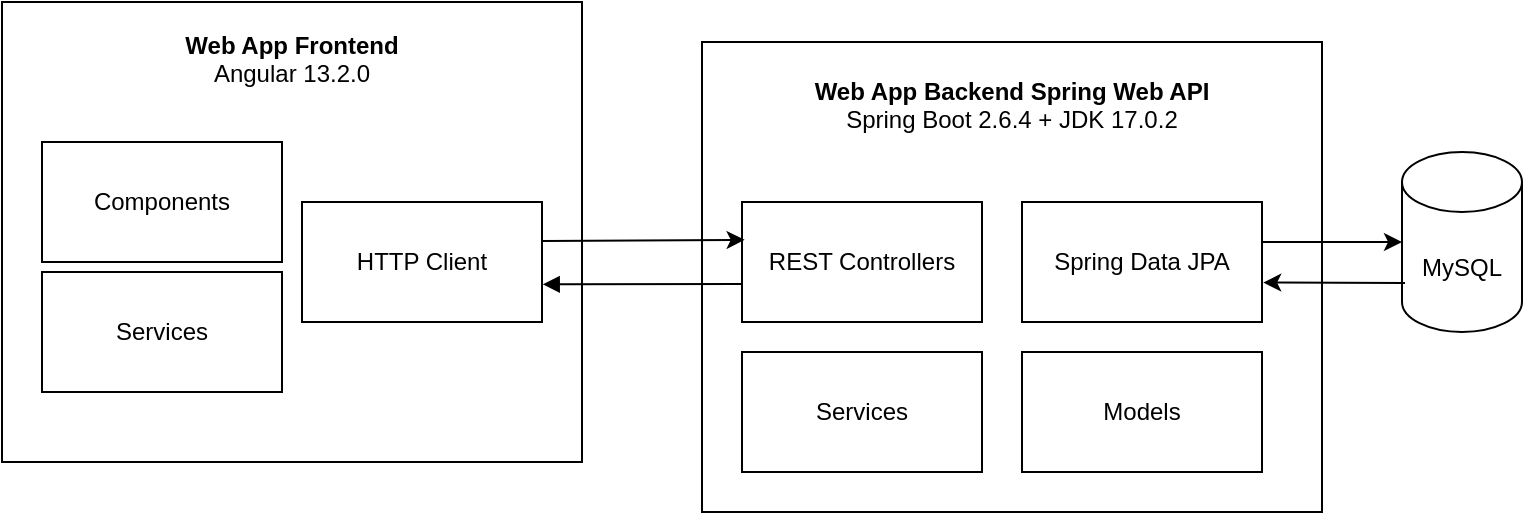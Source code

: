 <mxfile version="17.1.3" type="device"><diagram id="1XXP8GII-GXch3vV3Cl-" name="Page-1"><mxGraphModel dx="934" dy="495" grid="1" gridSize="10" guides="1" tooltips="1" connect="1" arrows="1" fold="1" page="1" pageScale="1" pageWidth="827" pageHeight="1169" math="0" shadow="0"><root><mxCell id="0"/><mxCell id="1" parent="0"/><mxCell id="43_yraPaDcWO1A_HJWw1-1" value="&lt;b&gt;Web App&amp;nbsp;&lt;/b&gt;&lt;b&gt;Frontend&lt;/b&gt;&lt;br&gt;Angular 13.2.0&lt;br&gt;&lt;br&gt;&lt;br&gt;&lt;br&gt;&lt;br&gt;&lt;br&gt;&lt;br&gt;&lt;br&gt;&lt;br&gt;&lt;br&gt;&lt;br&gt;&lt;br&gt;&lt;br&gt;" style="rounded=0;whiteSpace=wrap;html=1;" parent="1" vertex="1"><mxGeometry x="20" y="65" width="290" height="230" as="geometry"/></mxCell><mxCell id="43_yraPaDcWO1A_HJWw1-2" value="&lt;b&gt;Web App Backend Spring Web API&lt;/b&gt;&lt;br&gt;Spring Boot 2.6.4 + JDK 17.0.2&lt;br&gt;&lt;br&gt;&lt;br&gt;&lt;br&gt;&lt;br&gt;&lt;br&gt;&lt;br&gt;&lt;br&gt;&lt;br&gt;&lt;br&gt;&lt;br&gt;&lt;br&gt;&lt;br&gt;" style="rounded=0;whiteSpace=wrap;html=1;" parent="1" vertex="1"><mxGeometry x="370" y="85" width="310" height="235" as="geometry"/></mxCell><mxCell id="43_yraPaDcWO1A_HJWw1-3" value="REST Controllers" style="rounded=0;whiteSpace=wrap;html=1;" parent="1" vertex="1"><mxGeometry x="390" y="165" width="120" height="60" as="geometry"/></mxCell><mxCell id="43_yraPaDcWO1A_HJWw1-4" value="Spring Data JPA" style="rounded=0;whiteSpace=wrap;html=1;align=center;" parent="1" vertex="1"><mxGeometry x="530" y="165" width="120" height="60" as="geometry"/></mxCell><mxCell id="43_yraPaDcWO1A_HJWw1-6" value="MySQL" style="shape=cylinder3;whiteSpace=wrap;html=1;boundedLbl=1;backgroundOutline=1;size=15;" parent="1" vertex="1"><mxGeometry x="720" y="140" width="60" height="90" as="geometry"/></mxCell><mxCell id="43_yraPaDcWO1A_HJWw1-7" value="" style="endArrow=classic;html=1;rounded=0;exitX=0.025;exitY=0.728;exitDx=0;exitDy=0;exitPerimeter=0;entryX=1.005;entryY=0.671;entryDx=0;entryDy=0;entryPerimeter=0;" parent="1" source="43_yraPaDcWO1A_HJWw1-6" target="43_yraPaDcWO1A_HJWw1-4" edge="1"><mxGeometry width="50" height="50" relative="1" as="geometry"><mxPoint x="680" y="320" as="sourcePoint"/><mxPoint x="730" y="270" as="targetPoint"/></mxGeometry></mxCell><mxCell id="43_yraPaDcWO1A_HJWw1-11" value="" style="endArrow=classic;html=1;rounded=0;entryX=0.011;entryY=0.315;entryDx=0;entryDy=0;exitX=1.003;exitY=0.326;exitDx=0;exitDy=0;exitPerimeter=0;entryPerimeter=0;" parent="1" source="NTlR6LpEG5GyWHnFqFtx-4" target="43_yraPaDcWO1A_HJWw1-3" edge="1"><mxGeometry width="50" height="50" relative="1" as="geometry"><mxPoint x="80" y="360" as="sourcePoint"/><mxPoint x="460" y="230" as="targetPoint"/></mxGeometry></mxCell><mxCell id="NTlR6LpEG5GyWHnFqFtx-1" value="Components" style="rounded=0;whiteSpace=wrap;html=1;" vertex="1" parent="1"><mxGeometry x="40" y="135" width="120" height="60" as="geometry"/></mxCell><mxCell id="NTlR6LpEG5GyWHnFqFtx-2" value="Services" style="rounded=0;whiteSpace=wrap;html=1;" vertex="1" parent="1"><mxGeometry x="40" y="200" width="120" height="60" as="geometry"/></mxCell><mxCell id="NTlR6LpEG5GyWHnFqFtx-3" value="" style="endArrow=classic;html=1;rounded=0;exitX=1;exitY=0.333;exitDx=0;exitDy=0;exitPerimeter=0;entryX=0;entryY=0.5;entryDx=0;entryDy=0;entryPerimeter=0;" edge="1" parent="1" source="43_yraPaDcWO1A_HJWw1-4" target="43_yraPaDcWO1A_HJWw1-6"><mxGeometry width="50" height="50" relative="1" as="geometry"><mxPoint x="700" y="180" as="sourcePoint"/><mxPoint x="800" y="180" as="targetPoint"/></mxGeometry></mxCell><mxCell id="NTlR6LpEG5GyWHnFqFtx-4" value="HTTP Client" style="rounded=0;whiteSpace=wrap;html=1;" vertex="1" parent="1"><mxGeometry x="170" y="165" width="120" height="60" as="geometry"/></mxCell><mxCell id="NTlR6LpEG5GyWHnFqFtx-5" value="" style="endArrow=none;html=1;rounded=0;startArrow=block;startFill=1;endFill=0;exitX=1.003;exitY=0.686;exitDx=0;exitDy=0;exitPerimeter=0;" edge="1" parent="1" source="NTlR6LpEG5GyWHnFqFtx-4"><mxGeometry width="50" height="50" relative="1" as="geometry"><mxPoint x="140" y="440" as="sourcePoint"/><mxPoint x="390" y="206" as="targetPoint"/><Array as="points"/></mxGeometry></mxCell><mxCell id="NTlR6LpEG5GyWHnFqFtx-6" value="Services" style="rounded=0;whiteSpace=wrap;html=1;" vertex="1" parent="1"><mxGeometry x="390" y="240" width="120" height="60" as="geometry"/></mxCell><mxCell id="NTlR6LpEG5GyWHnFqFtx-7" value="Models" style="rounded=0;whiteSpace=wrap;html=1;" vertex="1" parent="1"><mxGeometry x="530" y="240" width="120" height="60" as="geometry"/></mxCell></root></mxGraphModel></diagram></mxfile>